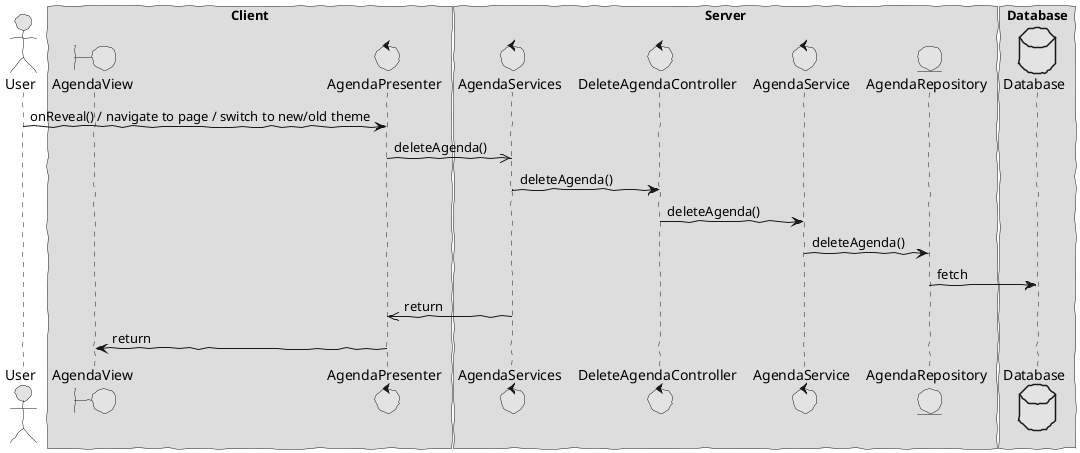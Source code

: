 @startuml  design4.png
skinparam handwritten true
skinparam monochrome true
skinparam packageStyle rect
skinparam defaultFontName FG Virgil
skinparam shadowing false

actor User
boundary AgendaView
control AgendaPresenter
control AgendaServices
control DeleteAgendaController
control AgendaService
entity AgendaRepository
database Database 

box "Client"
participant AgendaView
participant AgendaPresenter 
end box

box "Server"
participant AgendaServices
participant DeleteAgendaController
participant AgendaService
participant AgendaRepository
end box

box "Database"
participant Database
end box

User -> AgendaPresenter : onReveal() / navigate to page / switch to new/old theme 
AgendaPresenter ->> AgendaServices : deleteAgenda()
AgendaServices -> DeleteAgendaController : deleteAgenda()
DeleteAgendaController -> AgendaService : deleteAgenda()
AgendaService -> AgendaRepository : deleteAgenda()
AgendaRepository -> Database : fetch
AgendaServices ->> AgendaPresenter : return
AgendaPresenter -> AgendaView : return

@enduml